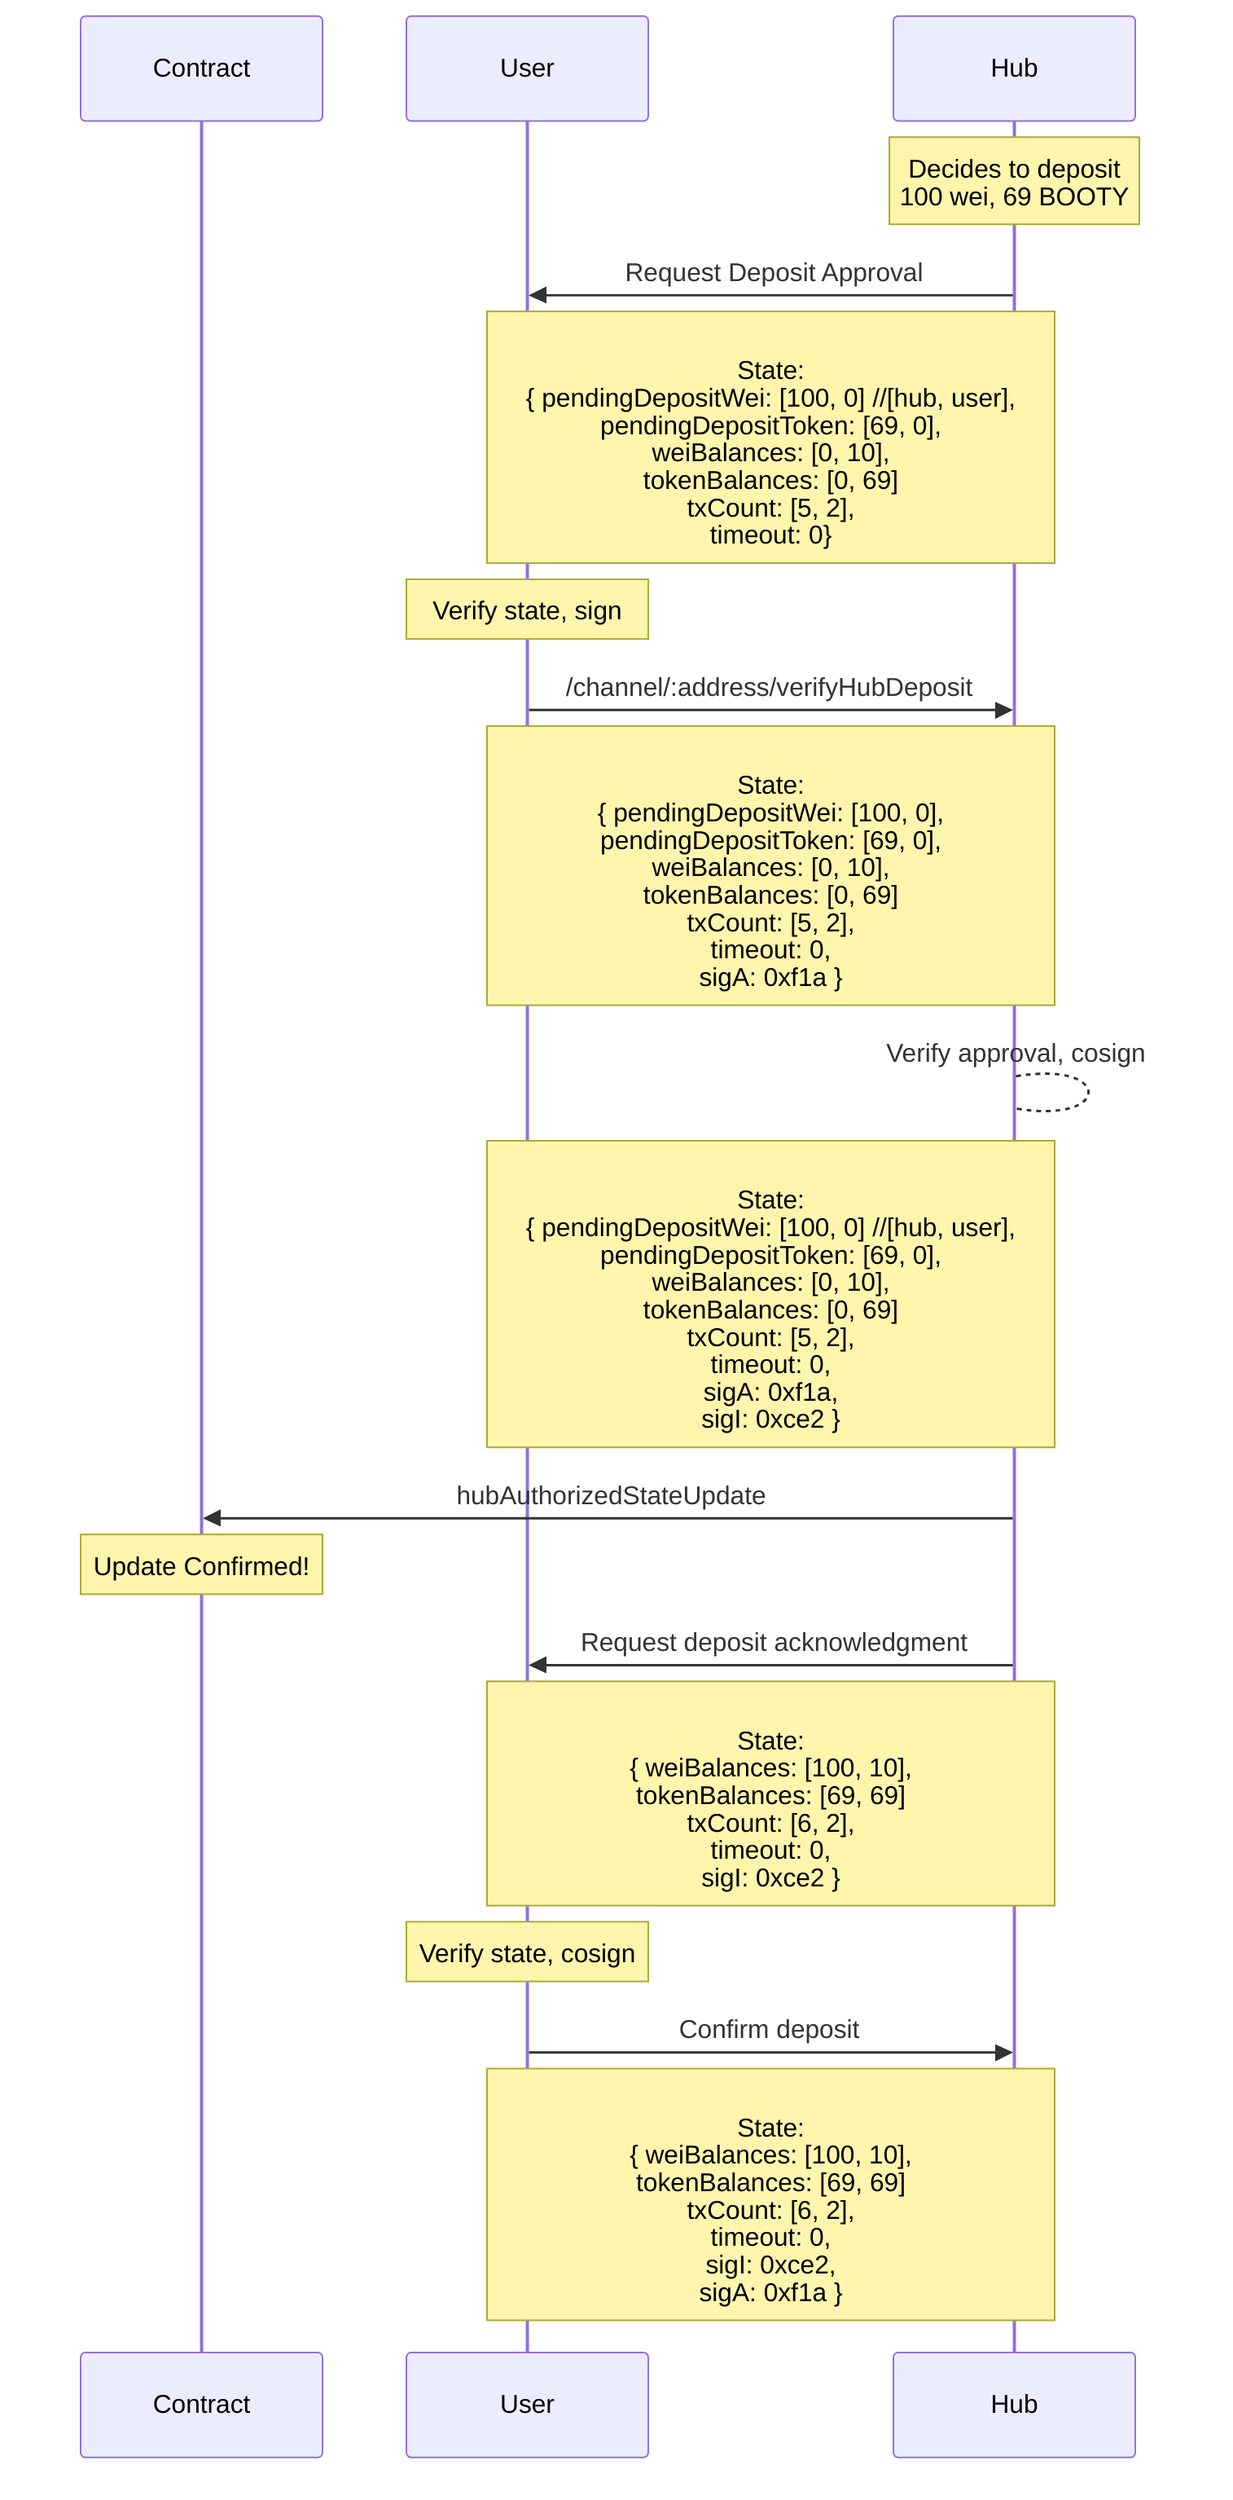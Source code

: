 sequenceDiagram

    # title <u>Hub Deposit</u>

    # aliases
    participant Contract
    participant User
    participant Hub

    Note over Hub: Decides to deposit <br> 100 wei, 69 BOOTY

    Hub->>User: Request Deposit Approval

    Note over Hub,User: <br> State: <br> { pendingDepositWei: [100, 0] //[hub, user], <br> pendingDepositToken: [69, 0], <br> weiBalances: [0, 10], <br> tokenBalances: [0, 69] <br> txCount: [5, 2], <br> timeout: 0}

    Note over User: Verify state, sign

    User->>Hub: /channel/:address/verifyHubDeposit

    Note over User,Hub: <br> State: <br> { pendingDepositWei: [100, 0], <br> pendingDepositToken: [69, 0], <br> weiBalances: [0, 10], <br> tokenBalances: [0, 69] <br> txCount: [5, 2], <br> timeout: 0, <br> sigA: 0xf1a }

    Hub-->Hub: Verify approval, cosign

    Note over Hub,User: <br> State: <br> { pendingDepositWei: [100, 0] //[hub, user], <br> pendingDepositToken: [69, 0], <br> weiBalances: [0, 10], <br> tokenBalances: [0, 69] <br> txCount: [5, 2], <br> timeout: 0, <br> sigA: 0xf1a, <br> sigI: 0xce2 }

    Hub->>Contract: hubAuthorizedStateUpdate

    Note over Contract: Update Confirmed!

    Hub->>User: Request deposit acknowledgment
    Note over User,Hub: <br> State: <br> { weiBalances: [100, 10], <br> tokenBalances: [69, 69] <br> txCount: [6, 2], <br> timeout: 0, <br> sigI: 0xce2 }

    Note over User: Verify state, cosign

    User->>Hub: Confirm deposit
    Note over User,Hub: <br> State: <br> { weiBalances: [100, 10], <br> tokenBalances: [69, 69] <br> txCount: [6, 2], <br> timeout: 0, <br> sigI: 0xce2, <br> sigA: 0xf1a  }